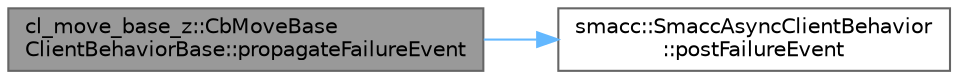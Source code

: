 digraph "cl_move_base_z::CbMoveBaseClientBehaviorBase::propagateFailureEvent"
{
 // LATEX_PDF_SIZE
  bgcolor="transparent";
  edge [fontname=Helvetica,fontsize=10,labelfontname=Helvetica,labelfontsize=10];
  node [fontname=Helvetica,fontsize=10,shape=box,height=0.2,width=0.4];
  rankdir="LR";
  Node1 [label="cl_move_base_z::CbMoveBase\lClientBehaviorBase::propagateFailureEvent",height=0.2,width=0.4,color="gray40", fillcolor="grey60", style="filled", fontcolor="black",tooltip=" "];
  Node1 -> Node2 [color="steelblue1",style="solid"];
  Node2 [label="smacc::SmaccAsyncClientBehavior\l::postFailureEvent",height=0.2,width=0.4,color="grey40", fillcolor="white", style="filled",URL="$classsmacc_1_1SmaccAsyncClientBehavior.html#af6fa358cb1ab5ed16791a201f59260e0",tooltip=" "];
}
